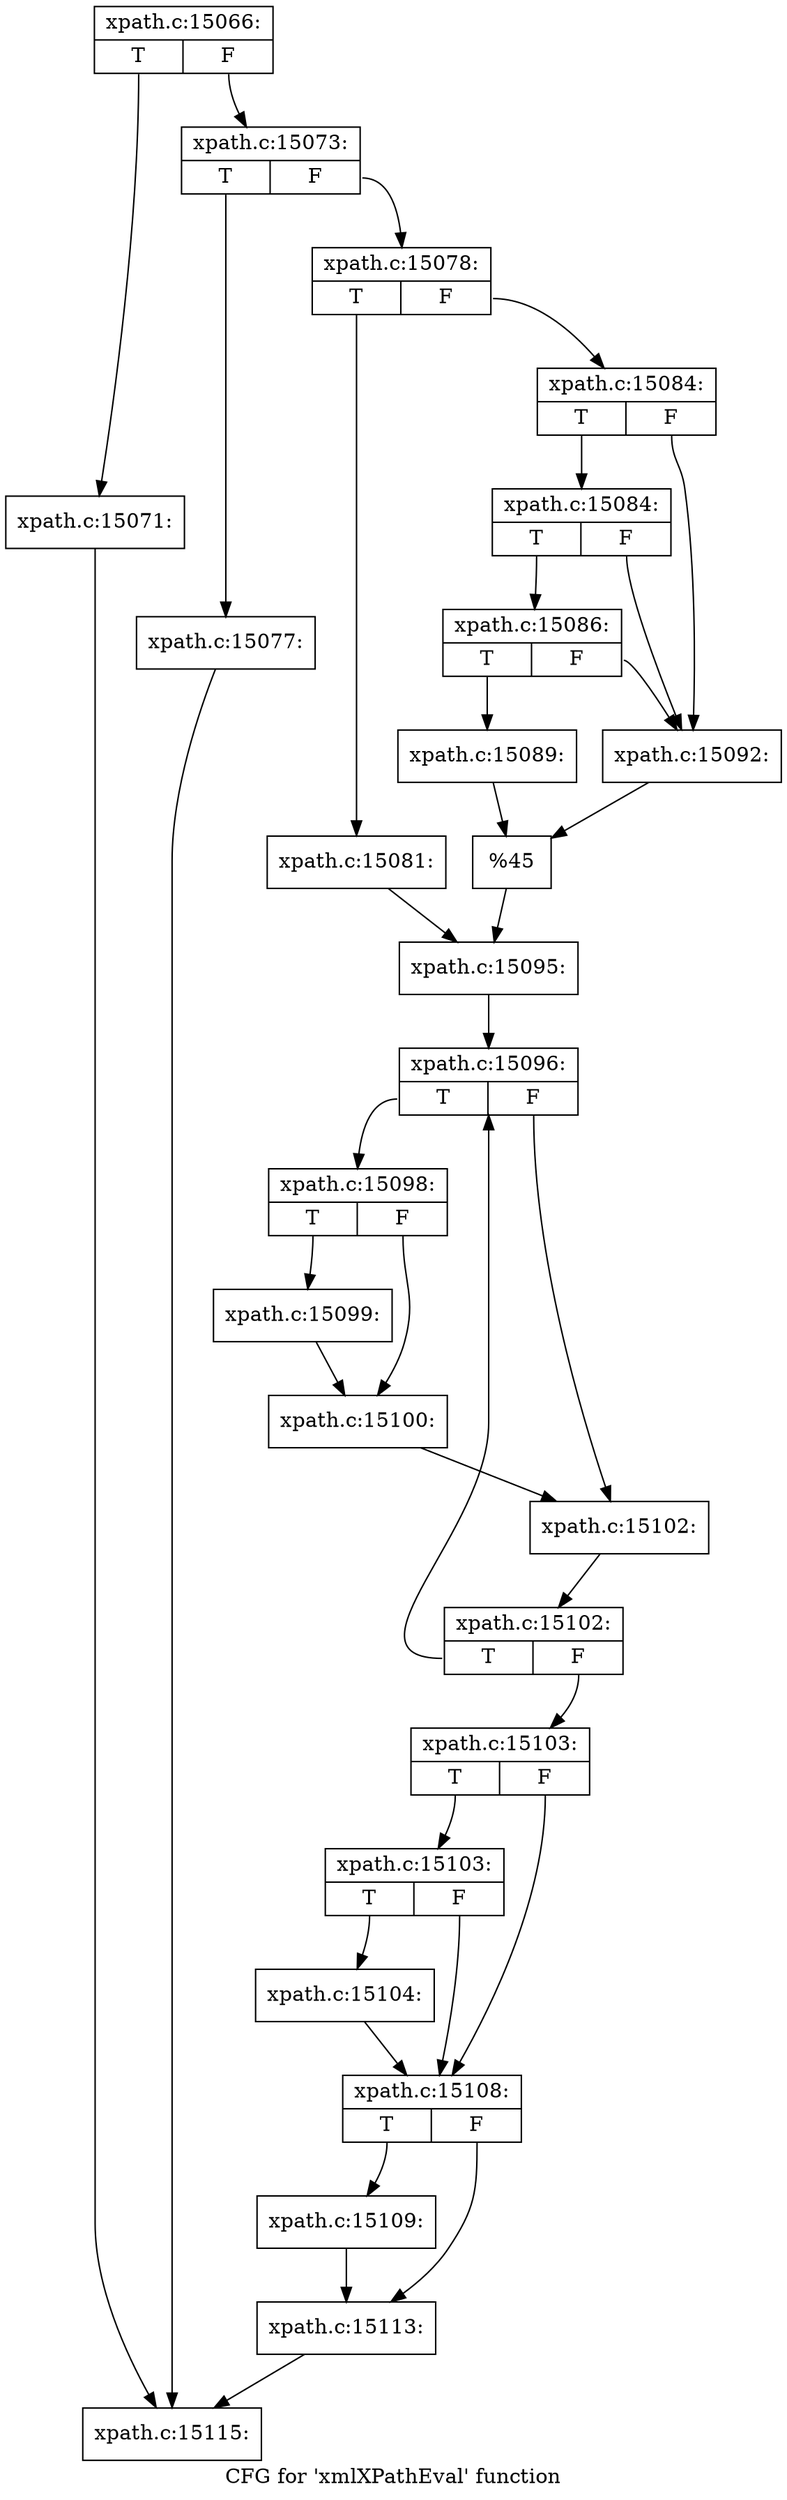 digraph "CFG for 'xmlXPathEval' function" {
	label="CFG for 'xmlXPathEval' function";

	Node0x4c7ebe0 [shape=record,label="{xpath.c:15066:|{<s0>T|<s1>F}}"];
	Node0x4c7ebe0:s0 -> Node0x4c866b0;
	Node0x4c7ebe0:s1 -> Node0x4c86700;
	Node0x4c866b0 [shape=record,label="{xpath.c:15071:}"];
	Node0x4c866b0 -> Node0x4c7ef10;
	Node0x4c86700 [shape=record,label="{xpath.c:15073:|{<s0>T|<s1>F}}"];
	Node0x4c86700:s0 -> Node0x4c87210;
	Node0x4c86700:s1 -> Node0x4c87260;
	Node0x4c87210 [shape=record,label="{xpath.c:15077:}"];
	Node0x4c87210 -> Node0x4c7ef10;
	Node0x4c87260 [shape=record,label="{xpath.c:15078:|{<s0>T|<s1>F}}"];
	Node0x4c87260:s0 -> Node0x4c87810;
	Node0x4c87260:s1 -> Node0x4c878b0;
	Node0x4c87810 [shape=record,label="{xpath.c:15081:}"];
	Node0x4c87810 -> Node0x4c87860;
	Node0x4c878b0 [shape=record,label="{xpath.c:15084:|{<s0>T|<s1>F}}"];
	Node0x4c878b0:s0 -> Node0x4c884d0;
	Node0x4c878b0:s1 -> Node0x4c88400;
	Node0x4c884d0 [shape=record,label="{xpath.c:15084:|{<s0>T|<s1>F}}"];
	Node0x4c884d0:s0 -> Node0x4c88450;
	Node0x4c884d0:s1 -> Node0x4c88400;
	Node0x4c88450 [shape=record,label="{xpath.c:15086:|{<s0>T|<s1>F}}"];
	Node0x4c88450:s0 -> Node0x4c88360;
	Node0x4c88450:s1 -> Node0x4c88400;
	Node0x4c88360 [shape=record,label="{xpath.c:15089:}"];
	Node0x4c88360 -> Node0x4c883b0;
	Node0x4c88400 [shape=record,label="{xpath.c:15092:}"];
	Node0x4c88400 -> Node0x4c883b0;
	Node0x4c883b0 [shape=record,label="{%45}"];
	Node0x4c883b0 -> Node0x4c87860;
	Node0x4c87860 [shape=record,label="{xpath.c:15095:}"];
	Node0x4c87860 -> Node0x4c89ac0;
	Node0x4c89ac0 [shape=record,label="{xpath.c:15096:|{<s0>T|<s1>F}}"];
	Node0x4c89ac0:s0 -> Node0x4c89fa0;
	Node0x4c89ac0:s1 -> Node0x4c89ff0;
	Node0x4c89fa0 [shape=record,label="{xpath.c:15098:|{<s0>T|<s1>F}}"];
	Node0x4c89fa0:s0 -> Node0x4c8a330;
	Node0x4c89fa0:s1 -> Node0x4c8a380;
	Node0x4c8a330 [shape=record,label="{xpath.c:15099:}"];
	Node0x4c8a330 -> Node0x4c8a380;
	Node0x4c8a380 [shape=record,label="{xpath.c:15100:}"];
	Node0x4c8a380 -> Node0x4c89ff0;
	Node0x4c89ff0 [shape=record,label="{xpath.c:15102:}"];
	Node0x4c89ff0 -> Node0x4c89a70;
	Node0x4c89a70 [shape=record,label="{xpath.c:15102:|{<s0>T|<s1>F}}"];
	Node0x4c89a70:s0 -> Node0x4c89ac0;
	Node0x4c89a70:s1 -> Node0x4c89a20;
	Node0x4c89a20 [shape=record,label="{xpath.c:15103:|{<s0>T|<s1>F}}"];
	Node0x4c89a20:s0 -> Node0x4c8af60;
	Node0x4c89a20:s1 -> Node0x4c8af10;
	Node0x4c8af60 [shape=record,label="{xpath.c:15103:|{<s0>T|<s1>F}}"];
	Node0x4c8af60:s0 -> Node0x4c8aec0;
	Node0x4c8af60:s1 -> Node0x4c8af10;
	Node0x4c8aec0 [shape=record,label="{xpath.c:15104:}"];
	Node0x4c8aec0 -> Node0x4c8af10;
	Node0x4c8af10 [shape=record,label="{xpath.c:15108:|{<s0>T|<s1>F}}"];
	Node0x4c8af10:s0 -> Node0x4c8bb70;
	Node0x4c8af10:s1 -> Node0x4c8bbc0;
	Node0x4c8bb70 [shape=record,label="{xpath.c:15109:}"];
	Node0x4c8bb70 -> Node0x4c8bbc0;
	Node0x4c8bbc0 [shape=record,label="{xpath.c:15113:}"];
	Node0x4c8bbc0 -> Node0x4c7ef10;
	Node0x4c7ef10 [shape=record,label="{xpath.c:15115:}"];
}
